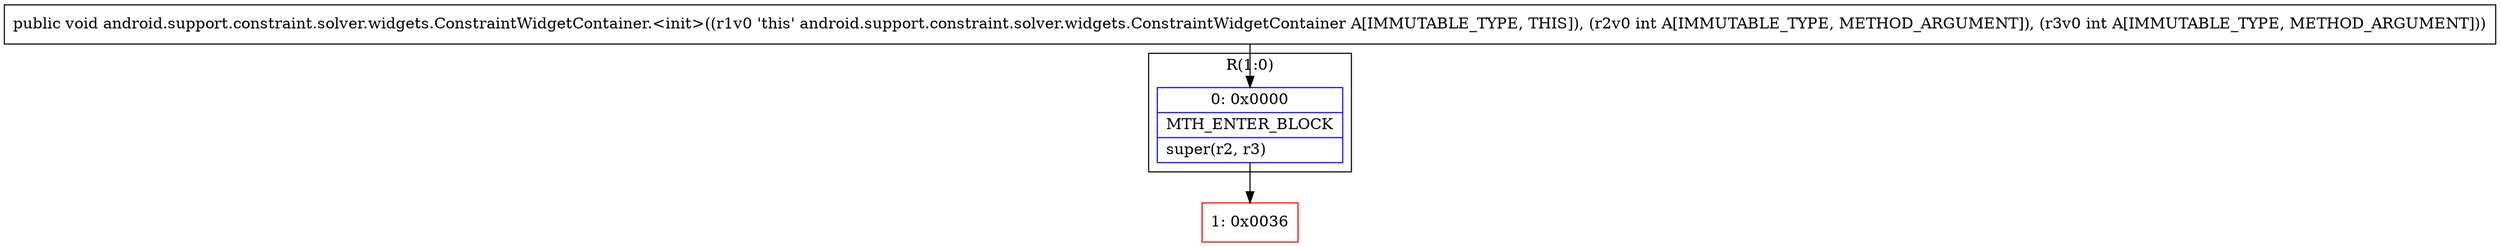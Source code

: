 digraph "CFG forandroid.support.constraint.solver.widgets.ConstraintWidgetContainer.\<init\>(II)V" {
subgraph cluster_Region_533225007 {
label = "R(1:0)";
node [shape=record,color=blue];
Node_0 [shape=record,label="{0\:\ 0x0000|MTH_ENTER_BLOCK\l|super(r2, r3)\l}"];
}
Node_1 [shape=record,color=red,label="{1\:\ 0x0036}"];
MethodNode[shape=record,label="{public void android.support.constraint.solver.widgets.ConstraintWidgetContainer.\<init\>((r1v0 'this' android.support.constraint.solver.widgets.ConstraintWidgetContainer A[IMMUTABLE_TYPE, THIS]), (r2v0 int A[IMMUTABLE_TYPE, METHOD_ARGUMENT]), (r3v0 int A[IMMUTABLE_TYPE, METHOD_ARGUMENT])) }"];
MethodNode -> Node_0;
Node_0 -> Node_1;
}

